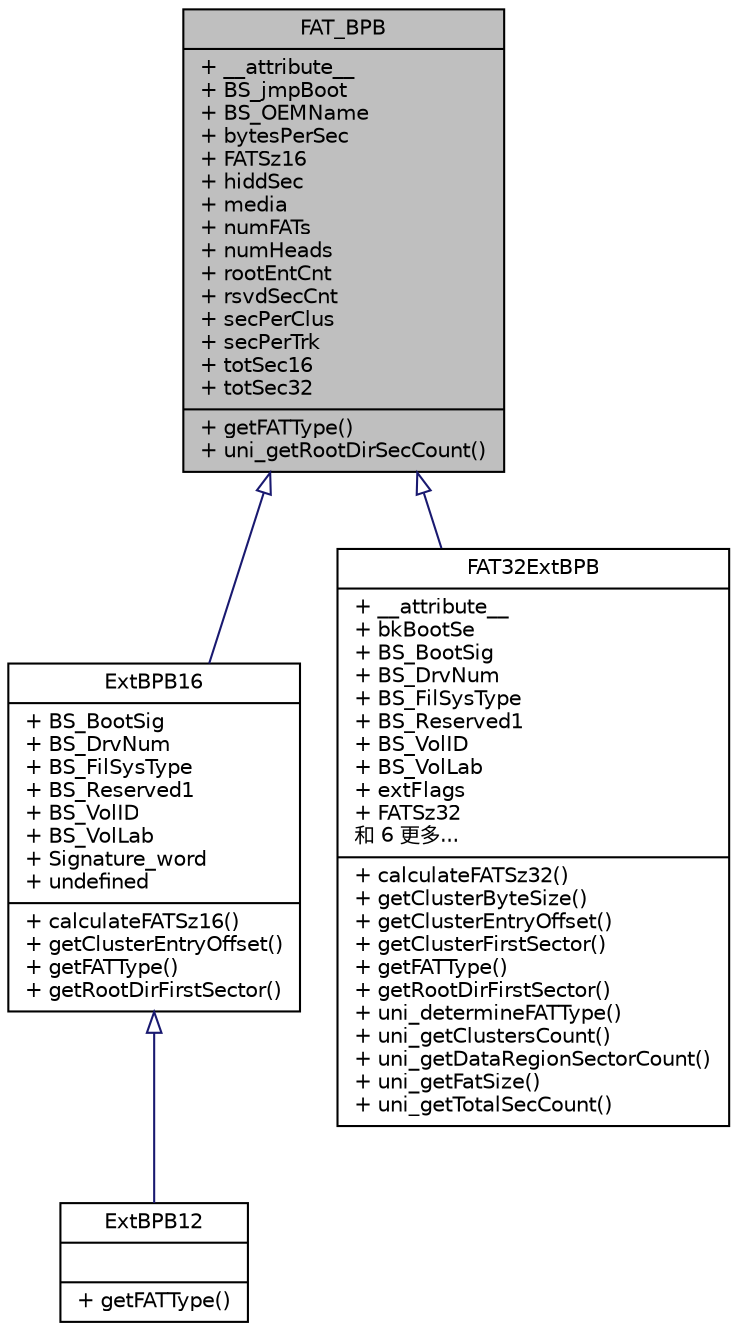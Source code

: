 digraph "FAT_BPB"
{
  edge [fontname="Helvetica",fontsize="10",labelfontname="Helvetica",labelfontsize="10"];
  node [fontname="Helvetica",fontsize="10",shape=record];
  Node449 [label="{FAT_BPB\n|+ __attribute__\l+ BS_jmpBoot\l+ BS_OEMName\l+ bytesPerSec\l+ FATSz16\l+ hiddSec\l+ media\l+ numFATs\l+ numHeads\l+ rootEntCnt\l+ rsvdSecCnt\l+ secPerClus\l+ secPerTrk\l+ totSec16\l+ totSec32\l|+ getFATType()\l+ uni_getRootDirSecCount()\l}",height=0.2,width=0.4,color="black", fillcolor="grey75", style="filled", fontcolor="black"];
  Node449 -> Node450 [dir="back",color="midnightblue",fontsize="10",style="solid",arrowtail="onormal",fontname="Helvetica"];
  Node450 [label="{ExtBPB16\n|+ BS_BootSig\l+ BS_DrvNum\l+ BS_FilSysType\l+ BS_Reserved1\l+ BS_VolID\l+ BS_VolLab\l+ Signature_word\l+ undefined\l|+ calculateFATSz16()\l+ getClusterEntryOffset()\l+ getFATType()\l+ getRootDirFirstSector()\l}",height=0.2,width=0.4,color="black", fillcolor="white", style="filled",URL="$d3/db9/class_ext_b_p_b16.html"];
  Node450 -> Node451 [dir="back",color="midnightblue",fontsize="10",style="solid",arrowtail="onormal",fontname="Helvetica"];
  Node451 [label="{ExtBPB12\n||+ getFATType()\l}",height=0.2,width=0.4,color="black", fillcolor="white", style="filled",URL="$d7/df3/class_ext_b_p_b12.html"];
  Node449 -> Node452 [dir="back",color="midnightblue",fontsize="10",style="solid",arrowtail="onormal",fontname="Helvetica"];
  Node452 [label="{FAT32ExtBPB\n|+ __attribute__\l+ bkBootSe\l+ BS_BootSig\l+ BS_DrvNum\l+ BS_FilSysType\l+ BS_Reserved1\l+ BS_VolID\l+ BS_VolLab\l+ extFlags\l+ FATSz32\l和 6 更多...\l|+ calculateFATSz32()\l+ getClusterByteSize()\l+ getClusterEntryOffset()\l+ getClusterFirstSector()\l+ getFATType()\l+ getRootDirFirstSector()\l+ uni_determineFATType()\l+ uni_getClustersCount()\l+ uni_getDataRegionSectorCount()\l+ uni_getFatSize()\l+ uni_getTotalSecCount()\l}",height=0.2,width=0.4,color="black", fillcolor="white", style="filled",URL="$da/dd1/class_f_a_t32_ext_b_p_b.html"];
}
